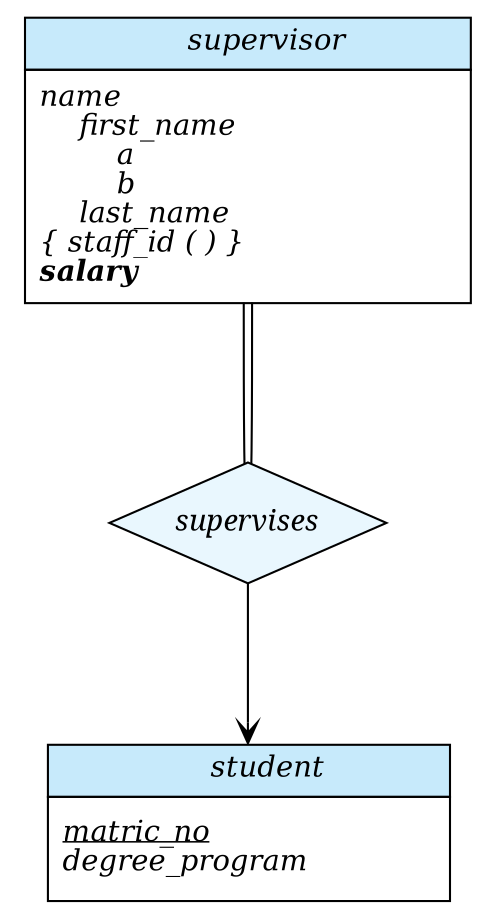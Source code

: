 digraph ER {
    layout=dot;
    overlap=false;
    splines="ortho";
    outputorder="edgesfirst";

    node [shape=plaintext] supervisor 
    [label=<
        <TABLE BORDER="0" CELLBORDER="1" CELLSPACING="0" PORT="port">
            <TR><TD BGCOLOR="#C7EAFB" CELLPADDING="4">
                <I>supervisor</I>
            </TD></TR>
            <TR><TD
                BALIGN="LEFT"
                ALIGN="LEFT"
                WIDTH="80"
                HEIGHT="50"
                CELLPADDING="6"
            >
				<I>name</I>
				<BR/>
				    <I>first_name</I>
				<BR/>
				        <I>a</I>
				<BR/>
				        <I>b</I>
				<BR/>
				    <I>last_name</I>
				<BR/>
				<I>{ staff_id ( ) }</I>
				<BR/>
				<B><I>salary</I></B>
            </TD></TR>
        </TABLE>
    >];

    node [shape=plaintext] student 
    [label=<
        <TABLE BORDER="0" CELLBORDER="1" CELLSPACING="0" PORT="port">
            <TR><TD BGCOLOR="#C7EAFB" CELLPADDING="4">
                <I>student</I>
            </TD></TR>
            <TR><TD
                BALIGN="LEFT"
                ALIGN="LEFT"
                WIDTH="80"
                HEIGHT="50"
                CELLPADDING="6"
            >
				<U><I>matric_no</I></U>
				<BR/>
				<I>degree_program</I>
            </TD></TR>
        </TABLE>
    >];

    node [shape=diamond] supervises [style="filled" fillcolor="#E9F7FE" fontname="italic" height="0.8"];

    supervisor:port -> supervises [minlen="2" dir="none" color="black:invis:black" color="black:invis:black" headclip="false"];
    supervises -> student:port [minlen="2" dir="front" arrowhead="vee"];
}
